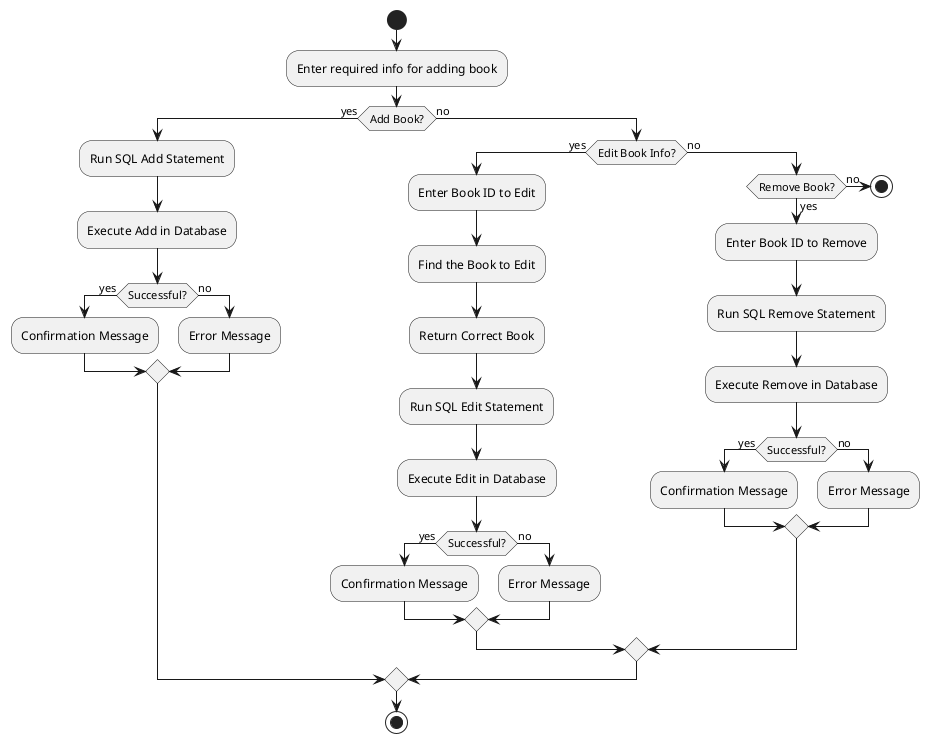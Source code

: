 @startuml
start
:Enter required info for adding book;
if (Add Book?) then (yes)
  :Run SQL Add Statement;
  :Execute Add in Database;
  if (Successful?) then (yes)
    :Confirmation Message;
  else (no)
    :Error Message;
  endif
else (no)
  if (Edit Book Info?) then (yes)
    :Enter Book ID to Edit;
    :Find the Book to Edit;
    :Return Correct Book;
    :Run SQL Edit Statement;
    :Execute Edit in Database;
    if (Successful?) then (yes)
      :Confirmation Message;
    else (no)
      :Error Message;
    endif
  else (no)
    if (Remove Book?) then (yes)
      :Enter Book ID to Remove;
      :Run SQL Remove Statement;
      :Execute Remove in Database;
      if (Successful?) then (yes)
        :Confirmation Message;
      else (no)
        :Error Message;
      endif
    else (no)
      stop
    endif
  endif
endif
stop
@enduml

